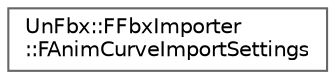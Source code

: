 digraph "Graphical Class Hierarchy"
{
 // INTERACTIVE_SVG=YES
 // LATEX_PDF_SIZE
  bgcolor="transparent";
  edge [fontname=Helvetica,fontsize=10,labelfontname=Helvetica,labelfontsize=10];
  node [fontname=Helvetica,fontsize=10,shape=box,height=0.2,width=0.4];
  rankdir="LR";
  Node0 [id="Node000000",label="UnFbx::FFbxImporter\l::FAnimCurveImportSettings",height=0.2,width=0.4,color="grey40", fillcolor="white", style="filled",URL="$de/df7/structUnFbx_1_1FFbxImporter_1_1FAnimCurveImportSettings.html",tooltip="Helper structure to pass around the common animation parameters."];
}
